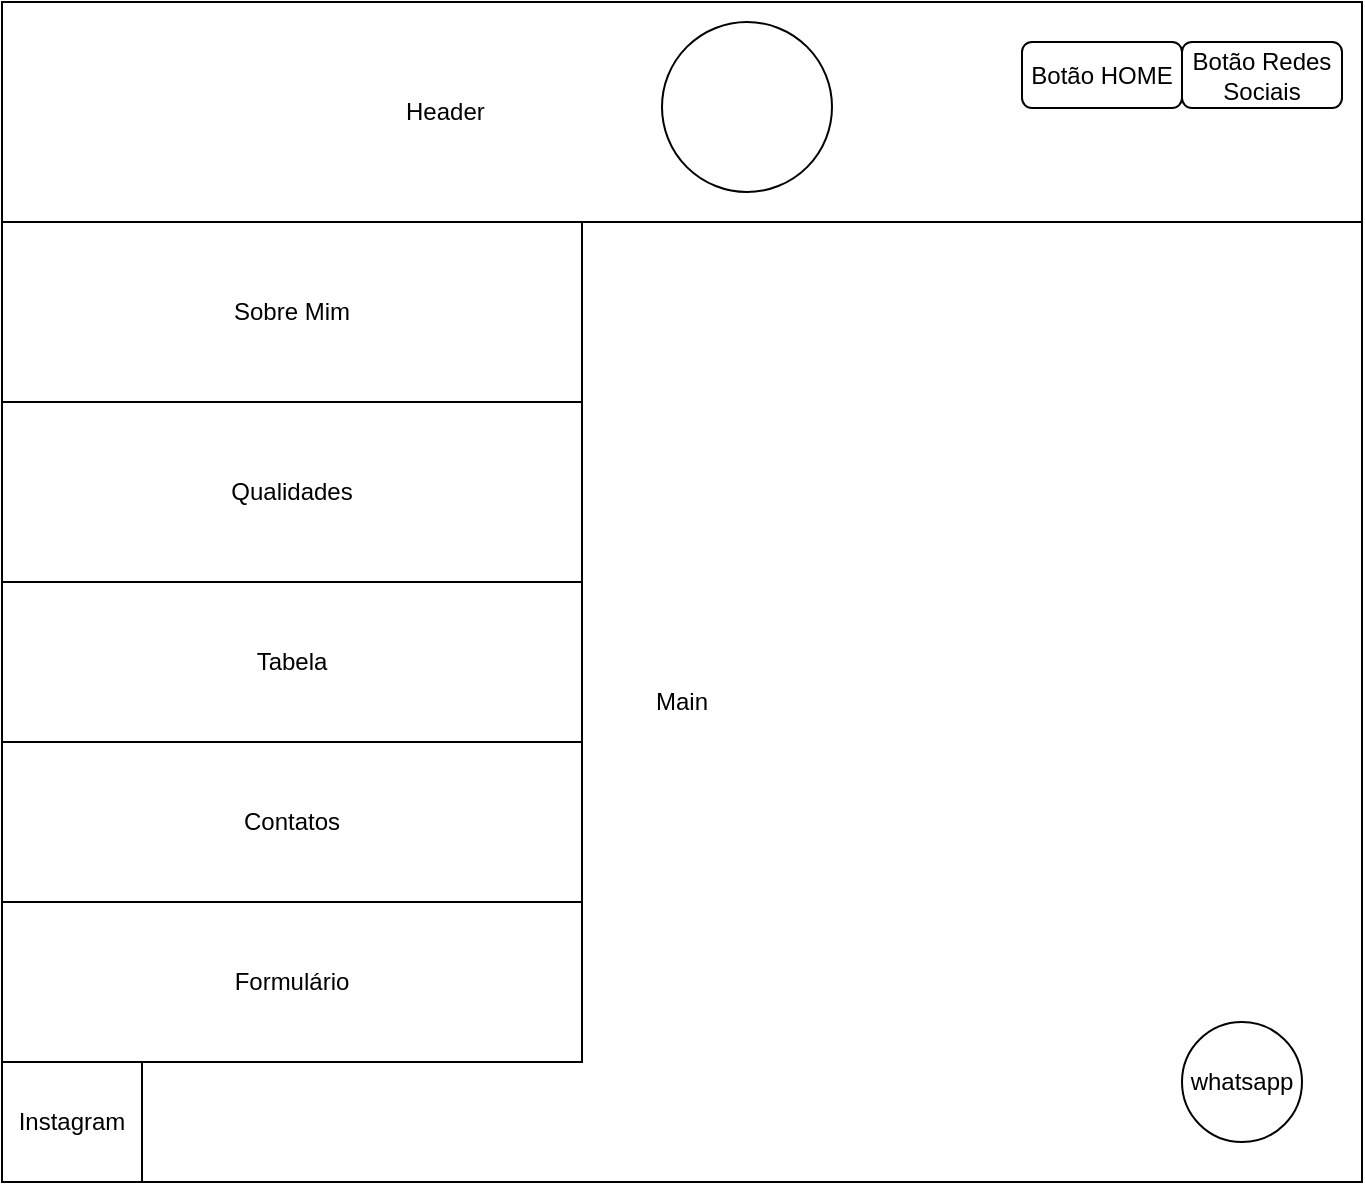 <mxfile version="24.2.7" type="github">
  <diagram name="Página-1" id="6xV3D6INDNXBhhLYE4Uh">
    <mxGraphModel dx="880" dy="460" grid="1" gridSize="10" guides="1" tooltips="1" connect="1" arrows="1" fold="1" page="1" pageScale="1" pageWidth="827" pageHeight="1169" math="0" shadow="0">
      <root>
        <mxCell id="0" />
        <mxCell id="1" parent="0" />
        <mxCell id="GgKt4T0a4a8YH8Q7J1RL-2" value="&lt;blockquote style=&quot;margin: 0 0 0 40px; border: none; padding: 0px;&quot;&gt;&lt;blockquote style=&quot;margin: 0 0 0 40px; border: none; padding: 0px;&quot;&gt;&lt;blockquote style=&quot;margin: 0 0 0 40px; border: none; padding: 0px;&quot;&gt;&lt;blockquote style=&quot;margin: 0 0 0 40px; border: none; padding: 0px;&quot;&gt;&lt;blockquote style=&quot;margin: 0 0 0 40px; border: none; padding: 0px;&quot;&gt;&lt;div style=&quot;&quot;&gt;&lt;span style=&quot;background-color: initial;&quot;&gt;Header&lt;/span&gt;&lt;/div&gt;&lt;/blockquote&gt;&lt;/blockquote&gt;&lt;/blockquote&gt;&lt;/blockquote&gt;&lt;/blockquote&gt;" style="rounded=0;whiteSpace=wrap;html=1;align=left;" parent="1" vertex="1">
          <mxGeometry x="70" width="680" height="110" as="geometry" />
        </mxCell>
        <mxCell id="GgKt4T0a4a8YH8Q7J1RL-3" value="Main" style="rounded=0;whiteSpace=wrap;html=1;" parent="1" vertex="1">
          <mxGeometry x="70" y="110" width="680" height="480" as="geometry" />
        </mxCell>
        <mxCell id="GgKt4T0a4a8YH8Q7J1RL-8" value="Instagram" style="rounded=0;whiteSpace=wrap;html=1;" parent="1" vertex="1">
          <mxGeometry x="70" y="530" width="70" height="60" as="geometry" />
        </mxCell>
        <mxCell id="GgKt4T0a4a8YH8Q7J1RL-9" value="Sobre Mim" style="rounded=0;whiteSpace=wrap;html=1;" parent="1" vertex="1">
          <mxGeometry x="70" y="110" width="290" height="90" as="geometry" />
        </mxCell>
        <mxCell id="GgKt4T0a4a8YH8Q7J1RL-11" value="Qualidades" style="rounded=0;whiteSpace=wrap;html=1;" parent="1" vertex="1">
          <mxGeometry x="70" y="200" width="290" height="90" as="geometry" />
        </mxCell>
        <mxCell id="GgKt4T0a4a8YH8Q7J1RL-13" value="Contatos" style="rounded=0;whiteSpace=wrap;html=1;" parent="1" vertex="1">
          <mxGeometry x="70" y="370" width="290" height="80" as="geometry" />
        </mxCell>
        <mxCell id="GgKt4T0a4a8YH8Q7J1RL-19" value="Tabela" style="rounded=0;whiteSpace=wrap;html=1;" parent="1" vertex="1">
          <mxGeometry x="70" y="290" width="290" height="80" as="geometry" />
        </mxCell>
        <mxCell id="8bX_NoRAhbhWZDgvNLTH-1" value="whatsapp" style="ellipse;whiteSpace=wrap;html=1;aspect=fixed;" vertex="1" parent="1">
          <mxGeometry x="660" y="510" width="60" height="60" as="geometry" />
        </mxCell>
        <mxCell id="8bX_NoRAhbhWZDgvNLTH-3" value="" style="ellipse;whiteSpace=wrap;html=1;aspect=fixed;" vertex="1" parent="1">
          <mxGeometry x="400" y="10" width="85" height="85" as="geometry" />
        </mxCell>
        <mxCell id="8bX_NoRAhbhWZDgvNLTH-4" value="Botão HOME" style="rounded=1;whiteSpace=wrap;html=1;" vertex="1" parent="1">
          <mxGeometry x="580" y="20" width="80" height="33" as="geometry" />
        </mxCell>
        <mxCell id="8bX_NoRAhbhWZDgvNLTH-5" value="Botão Redes Sociais" style="rounded=1;whiteSpace=wrap;html=1;" vertex="1" parent="1">
          <mxGeometry x="660" y="20" width="80" height="33" as="geometry" />
        </mxCell>
        <mxCell id="8bX_NoRAhbhWZDgvNLTH-7" value="Formulário" style="rounded=0;whiteSpace=wrap;html=1;" vertex="1" parent="1">
          <mxGeometry x="70" y="450" width="290" height="80" as="geometry" />
        </mxCell>
      </root>
    </mxGraphModel>
  </diagram>
</mxfile>
